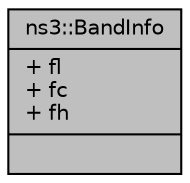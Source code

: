 digraph "ns3::BandInfo"
{
  edge [fontname="Helvetica",fontsize="10",labelfontname="Helvetica",labelfontsize="10"];
  node [fontname="Helvetica",fontsize="10",shape=record];
  Node1 [label="{ns3::BandInfo\n|+ fl\l+ fc\l+ fh\l|}",height=0.2,width=0.4,color="black", fillcolor="grey75", style="filled", fontcolor="black"];
}
